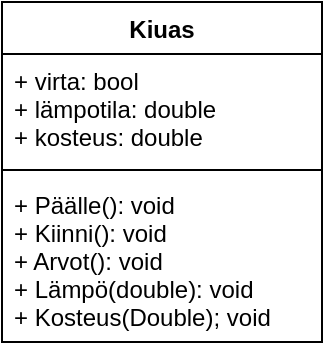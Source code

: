 <mxfile version="20.3.2" type="device"><diagram id="y7xW5WrqxvQw5wZxpWec" name="Page-1"><mxGraphModel dx="1037" dy="579" grid="1" gridSize="10" guides="1" tooltips="1" connect="1" arrows="1" fold="1" page="1" pageScale="1" pageWidth="850" pageHeight="1100" math="0" shadow="0"><root><mxCell id="0"/><mxCell id="1" parent="0"/><mxCell id="zKiD5C9TWm1_iie4IGf9-1" value="Kiuas" style="swimlane;fontStyle=1;align=center;verticalAlign=top;childLayout=stackLayout;horizontal=1;startSize=26;horizontalStack=0;resizeParent=1;resizeParentMax=0;resizeLast=0;collapsible=1;marginBottom=0;" vertex="1" parent="1"><mxGeometry x="20" y="20" width="160" height="170" as="geometry"/></mxCell><mxCell id="zKiD5C9TWm1_iie4IGf9-2" value="+ virta: bool&#10;+ lämpotila: double&#10;+ kosteus: double" style="text;strokeColor=none;fillColor=none;align=left;verticalAlign=top;spacingLeft=4;spacingRight=4;overflow=hidden;rotatable=0;points=[[0,0.5],[1,0.5]];portConstraint=eastwest;" vertex="1" parent="zKiD5C9TWm1_iie4IGf9-1"><mxGeometry y="26" width="160" height="54" as="geometry"/></mxCell><mxCell id="zKiD5C9TWm1_iie4IGf9-3" value="" style="line;strokeWidth=1;fillColor=none;align=left;verticalAlign=middle;spacingTop=-1;spacingLeft=3;spacingRight=3;rotatable=0;labelPosition=right;points=[];portConstraint=eastwest;strokeColor=inherit;" vertex="1" parent="zKiD5C9TWm1_iie4IGf9-1"><mxGeometry y="80" width="160" height="8" as="geometry"/></mxCell><mxCell id="zKiD5C9TWm1_iie4IGf9-4" value="+ Päälle(): void&#10;+ Kiinni(): void&#10;+ Arvot(): void&#10;+ Lämpö(double): void&#10;+ Kosteus(Double); void" style="text;strokeColor=none;fillColor=none;align=left;verticalAlign=top;spacingLeft=4;spacingRight=4;overflow=hidden;rotatable=0;points=[[0,0.5],[1,0.5]];portConstraint=eastwest;" vertex="1" parent="zKiD5C9TWm1_iie4IGf9-1"><mxGeometry y="88" width="160" height="82" as="geometry"/></mxCell></root></mxGraphModel></diagram></mxfile>